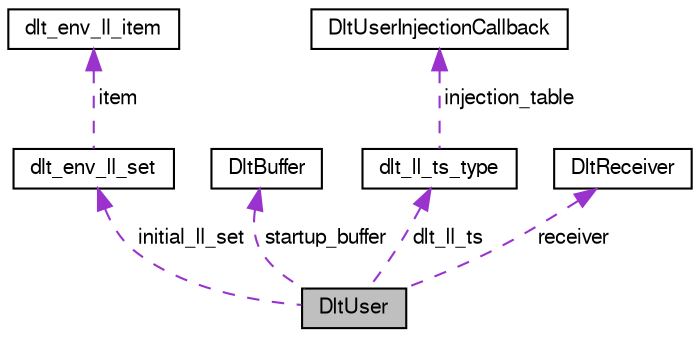 digraph "DltUser"
{
  edge [fontname="FreeSans",fontsize="10",labelfontname="FreeSans",labelfontsize="10"];
  node [fontname="FreeSans",fontsize="10",shape=record];
  Node1 [label="DltUser",height=0.2,width=0.4,color="black", fillcolor="grey75", style="filled", fontcolor="black"];
  Node2 -> Node1 [dir="back",color="darkorchid3",fontsize="10",style="dashed",label=" initial_ll_set" ,fontname="FreeSans"];
  Node2 [label="dlt_env_ll_set",height=0.2,width=0.4,color="black", fillcolor="white", style="filled",URL="$structdlt__env__ll__set.html",tooltip="holds all initial log-levels given via environment variable DLT_INITIAL_LOG_LEVEL ..."];
  Node3 -> Node2 [dir="back",color="darkorchid3",fontsize="10",style="dashed",label=" item" ,fontname="FreeSans"];
  Node3 [label="dlt_env_ll_item",height=0.2,width=0.4,color="black", fillcolor="white", style="filled",URL="$structdlt__env__ll__item.html",tooltip="holds initial log-level for given appId:ctxId pair "];
  Node4 -> Node1 [dir="back",color="darkorchid3",fontsize="10",style="dashed",label=" startup_buffer" ,fontname="FreeSans"];
  Node4 [label="DltBuffer",height=0.2,width=0.4,color="black", fillcolor="white", style="filled",URL="$struct_dlt_buffer.html"];
  Node5 -> Node1 [dir="back",color="darkorchid3",fontsize="10",style="dashed",label=" dlt_ll_ts" ,fontname="FreeSans"];
  Node5 [label="dlt_ll_ts_type",height=0.2,width=0.4,color="black", fillcolor="white", style="filled",URL="$structdlt__ll__ts__type.html"];
  Node6 -> Node5 [dir="back",color="darkorchid3",fontsize="10",style="dashed",label=" injection_table" ,fontname="FreeSans"];
  Node6 [label="DltUserInjectionCallback",height=0.2,width=0.4,color="black", fillcolor="white", style="filled",URL="$struct_dlt_user_injection_callback.html"];
  Node7 -> Node1 [dir="back",color="darkorchid3",fontsize="10",style="dashed",label=" receiver" ,fontname="FreeSans"];
  Node7 [label="DltReceiver",height=0.2,width=0.4,color="black", fillcolor="white", style="filled",URL="$struct_dlt_receiver.html"];
}
